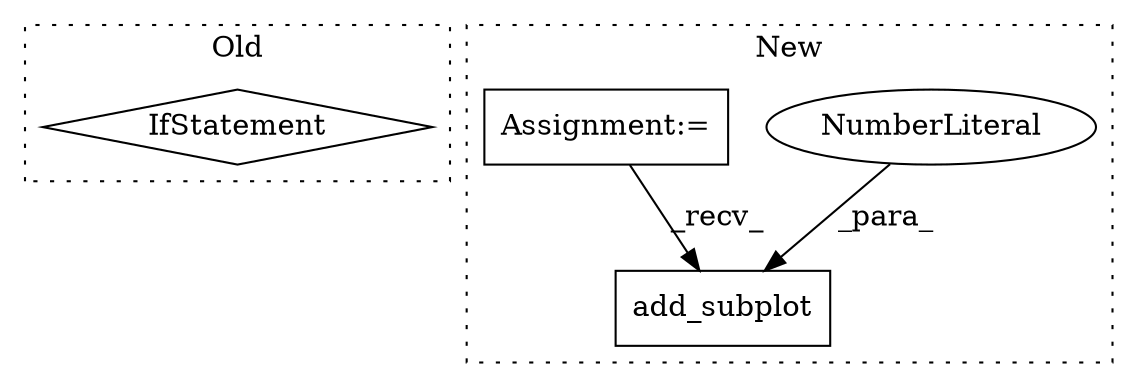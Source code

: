digraph G {
subgraph cluster0 {
1 [label="IfStatement" a="25" s="5125,5145" l="4,2" shape="diamond"];
label = "Old";
style="dotted";
}
subgraph cluster1 {
2 [label="add_subplot" a="32" s="6143,6158" l="12,1" shape="box"];
3 [label="NumberLiteral" a="34" s="6155" l="3" shape="ellipse"];
4 [label="Assignment:=" a="7" s="6091" l="1" shape="box"];
label = "New";
style="dotted";
}
3 -> 2 [label="_para_"];
4 -> 2 [label="_recv_"];
}